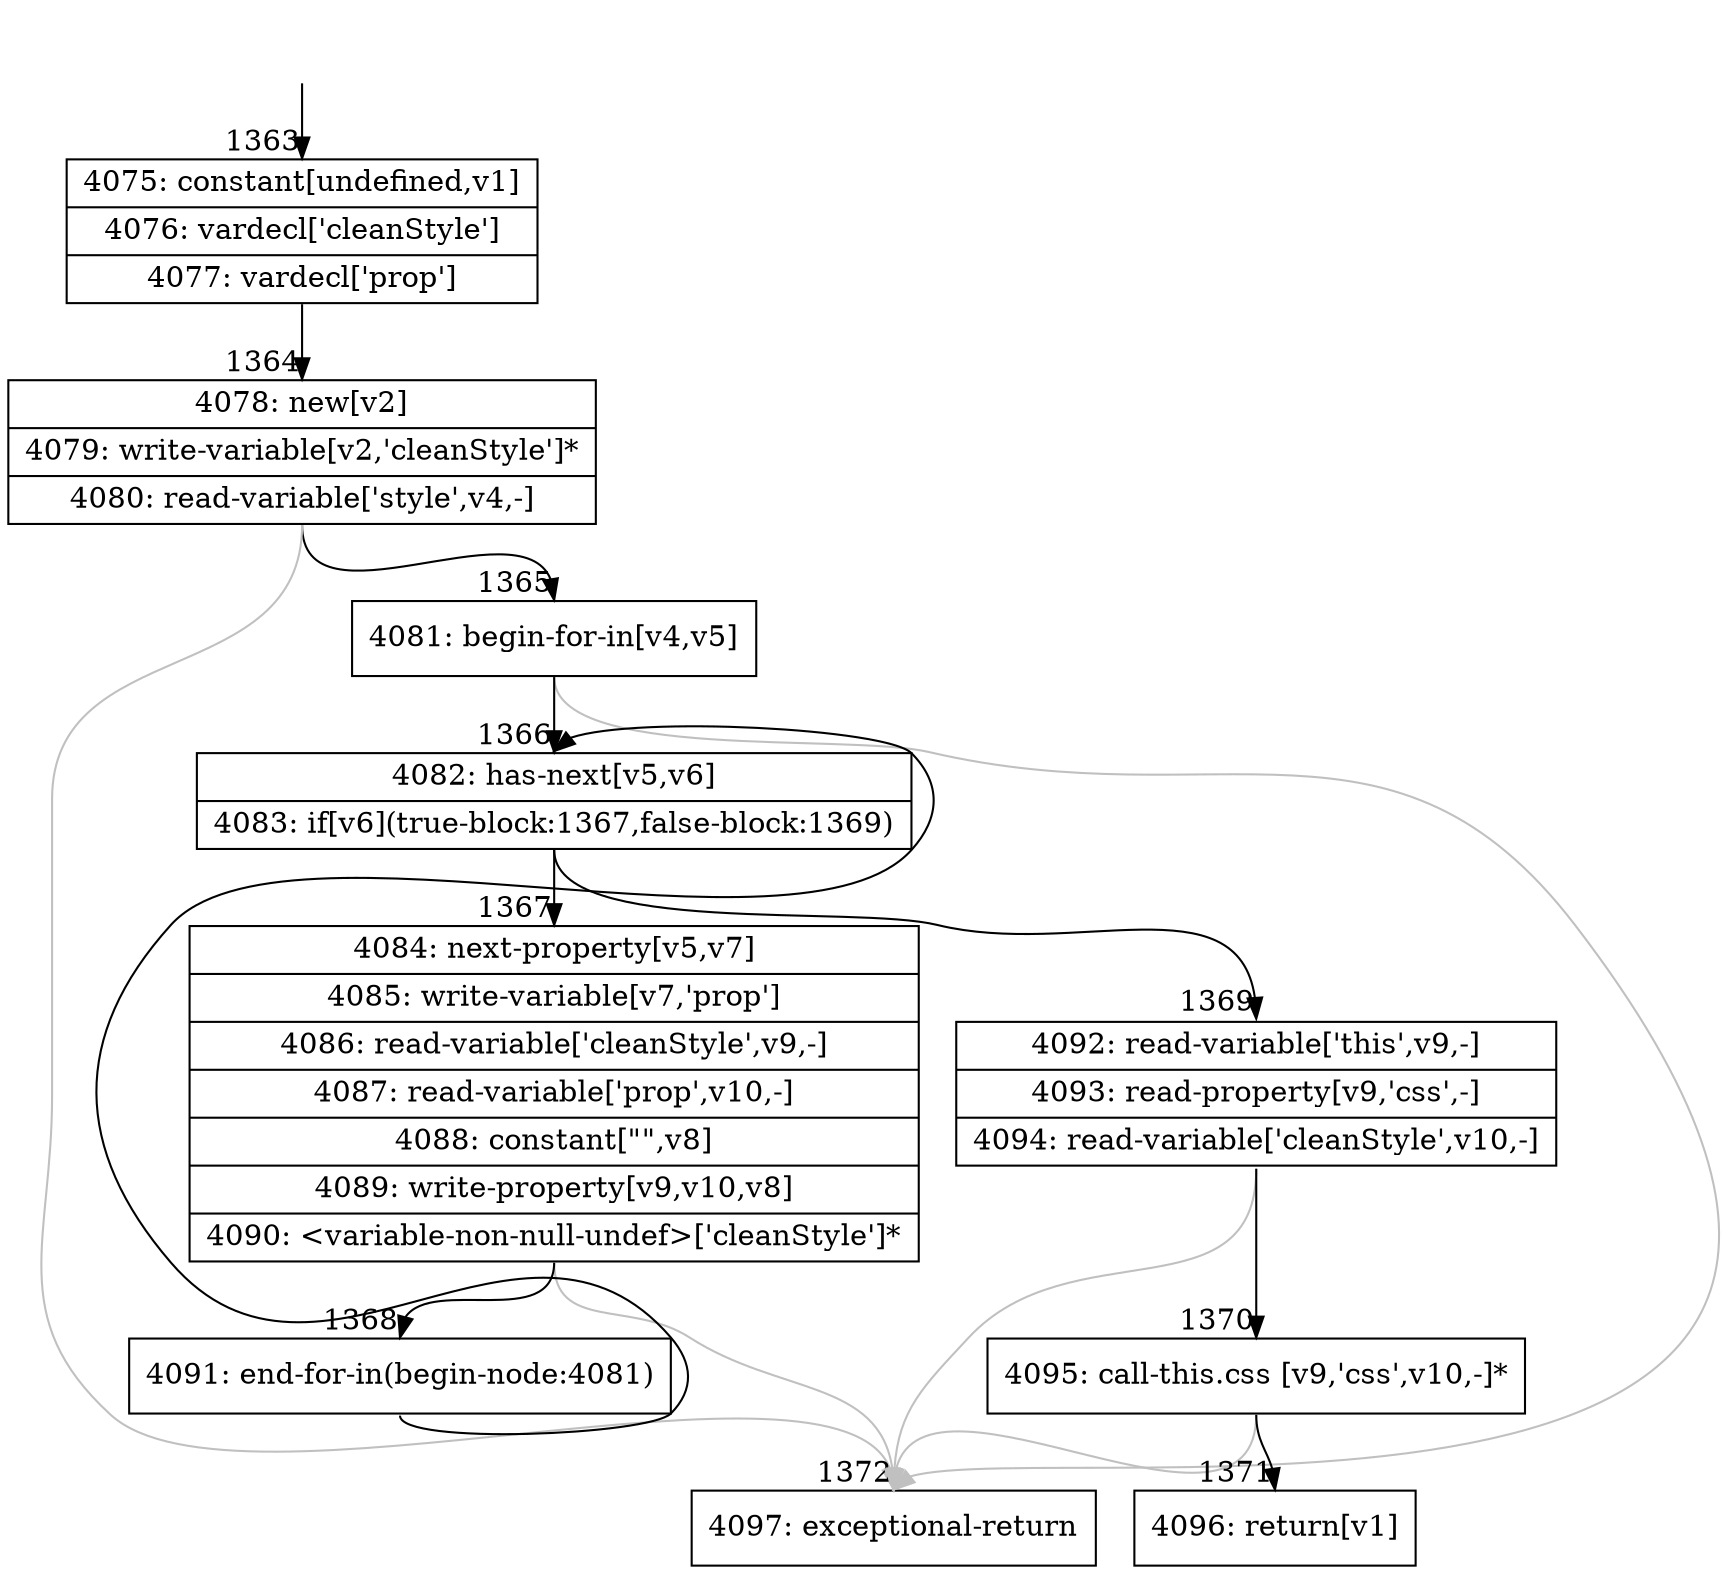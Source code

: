 digraph {
rankdir="TD"
BB_entry124[shape=none,label=""];
BB_entry124 -> BB1363 [tailport=s, headport=n, headlabel="    1363"]
BB1363 [shape=record label="{4075: constant[undefined,v1]|4076: vardecl['cleanStyle']|4077: vardecl['prop']}" ] 
BB1363 -> BB1364 [tailport=s, headport=n, headlabel="      1364"]
BB1364 [shape=record label="{4078: new[v2]|4079: write-variable[v2,'cleanStyle']*|4080: read-variable['style',v4,-]}" ] 
BB1364 -> BB1365 [tailport=s, headport=n, headlabel="      1365"]
BB1364 -> BB1372 [tailport=s, headport=n, color=gray, headlabel="      1372"]
BB1365 [shape=record label="{4081: begin-for-in[v4,v5]}" ] 
BB1365 -> BB1366 [tailport=s, headport=n, headlabel="      1366"]
BB1365 -> BB1372 [tailport=s, headport=n, color=gray]
BB1366 [shape=record label="{4082: has-next[v5,v6]|4083: if[v6](true-block:1367,false-block:1369)}" ] 
BB1366 -> BB1367 [tailport=s, headport=n, headlabel="      1367"]
BB1366 -> BB1369 [tailport=s, headport=n, headlabel="      1369"]
BB1367 [shape=record label="{4084: next-property[v5,v7]|4085: write-variable[v7,'prop']|4086: read-variable['cleanStyle',v9,-]|4087: read-variable['prop',v10,-]|4088: constant[\"\",v8]|4089: write-property[v9,v10,v8]|4090: \<variable-non-null-undef\>['cleanStyle']*}" ] 
BB1367 -> BB1368 [tailport=s, headport=n, headlabel="      1368"]
BB1367 -> BB1372 [tailport=s, headport=n, color=gray]
BB1368 [shape=record label="{4091: end-for-in(begin-node:4081)}" ] 
BB1368 -> BB1366 [tailport=s, headport=n]
BB1369 [shape=record label="{4092: read-variable['this',v9,-]|4093: read-property[v9,'css',-]|4094: read-variable['cleanStyle',v10,-]}" ] 
BB1369 -> BB1370 [tailport=s, headport=n, headlabel="      1370"]
BB1369 -> BB1372 [tailport=s, headport=n, color=gray]
BB1370 [shape=record label="{4095: call-this.css [v9,'css',v10,-]*}" ] 
BB1370 -> BB1371 [tailport=s, headport=n, headlabel="      1371"]
BB1370 -> BB1372 [tailport=s, headport=n, color=gray]
BB1371 [shape=record label="{4096: return[v1]}" ] 
BB1372 [shape=record label="{4097: exceptional-return}" ] 
//#$~ 1909
}
